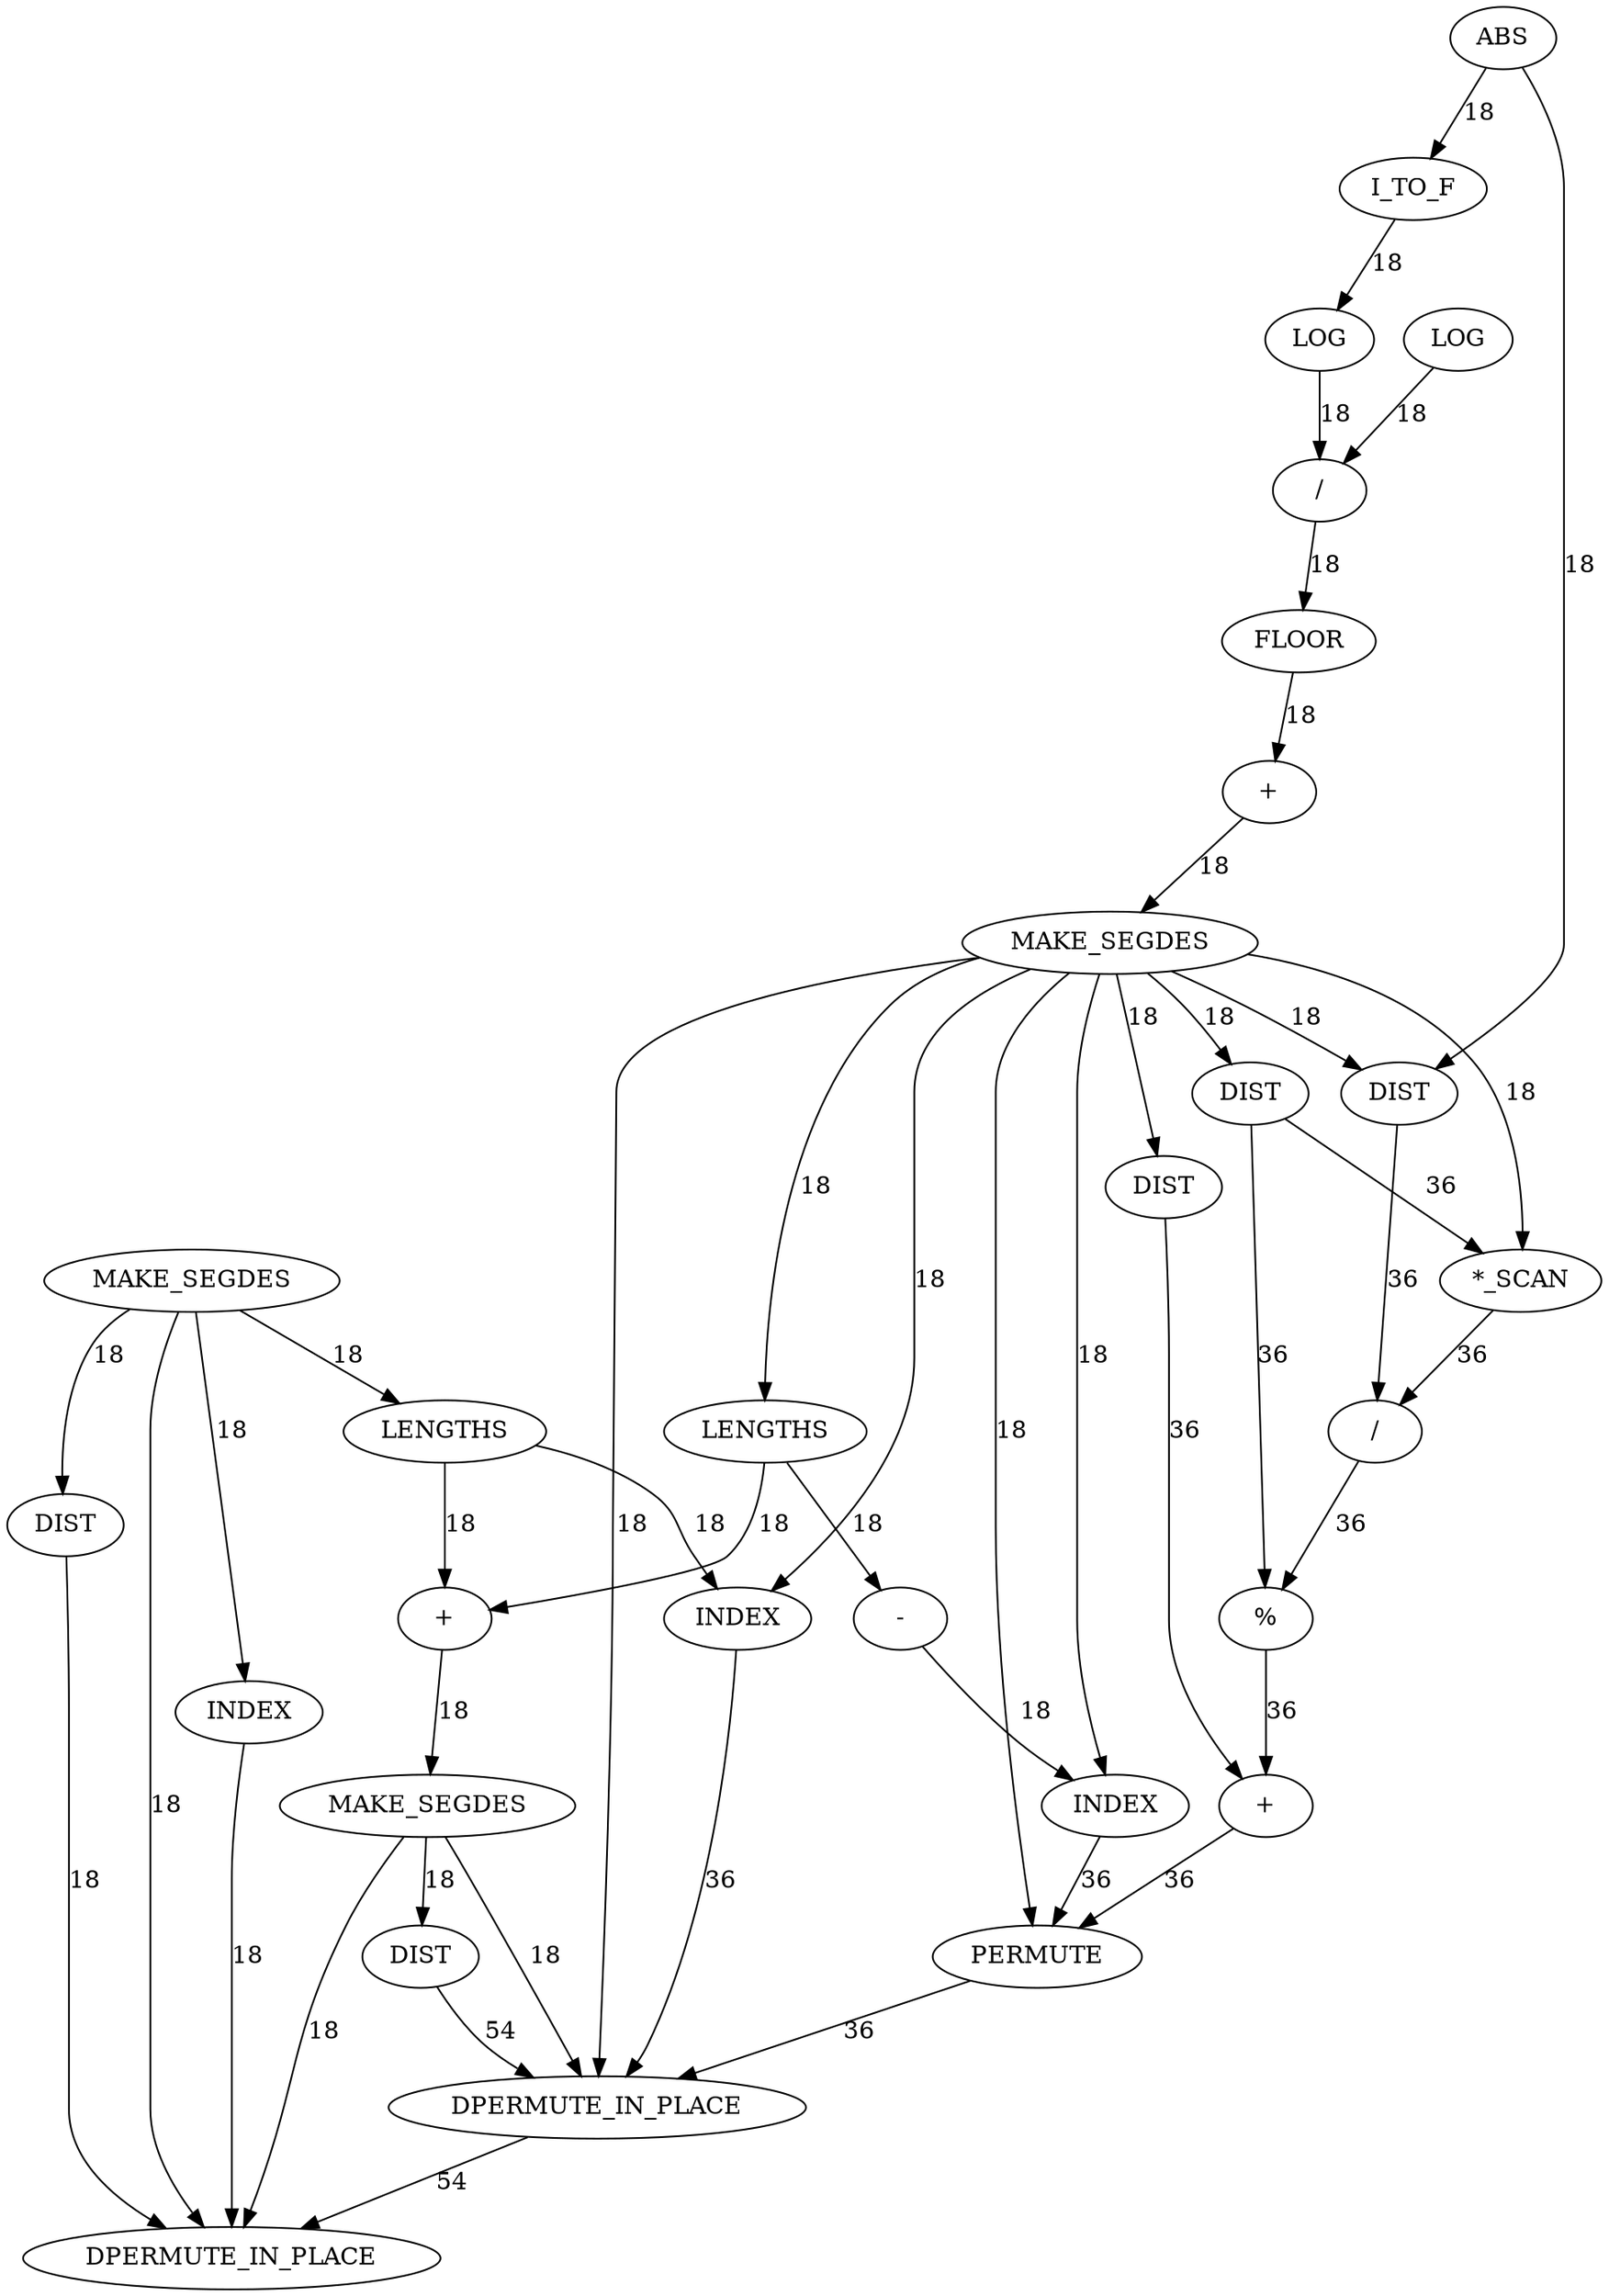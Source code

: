digraph {
	cg_A_INST_15264 [label="*_SCAN" cost=945]
	cg_A_INST_15304 [label=LENGTHS cost=648]
	cg_A_INST_15314 [label=INDEX cost=6536]
	cg_A_INST_15346 [label=LENGTHS cost=2541]
	cg_A_INST_15262 [label=DIST cost=2371]
	cg_A_INST_15251 [label="/" cost=479]
	cg_A_INST_15325 [label=MAKE_SEGDES cost=646]
	cg_A_INST_15256 [label=MAKE_SEGDES cost=522]
	cg_A_INST_15253 [label="+" cost=690]
	cg_A_INST_15370 [label=MAKE_SEGDES cost=604]
	cg_A_INST_15284 [label="/" cost=777]
	cg_A_INST_15248 [label=LOG cost=645]
	cg_A_INST_15269 [label=DIST cost=521]
	cg_A_INST_3087 [label=ABS cost=2452]
	cg_A_INST_15276 [label=DIST cost=604]
	cg_A_INST_15246 [label=LOG cost=565]
	cg_A_INST_15252 [label=FLOOR cost=817]
	cg_A_INST_15331 [label=DIST cost=561]
	cg_A_INST_15322 [label=PERMUTE cost=990]
	cg_A_INST_16468 [label=DPERMUTE_IN_PLACE cost=8250]
	cg_A_INST_15298 [label="+" cost=769]
	cg_A_INST_15243 [label=I_TO_F cost=8347]
	cg_A_INST_15295 [label="%" cost=566]
	cg_A_INST_15354 [label=INDEX cost=6149]
	cg_A_INST_15306 [label="-" cost=691]
	cg_A_INST_16469 [label=DPERMUTE_IN_PLACE cost=989]
	cg_A_INST_15342 [label=INDEX cost=7009]
	cg_A_INST_15365 [label="+" cost=608]
	cg_A_INST_15376 [label=DIST cost=604]
	cg_A_INST_15264 -> cg_A_INST_15284 [label=36 cost=36]
	cg_A_INST_15304 -> cg_A_INST_15306 [label=18 cost=18]
	cg_A_INST_15304 -> cg_A_INST_15365 [label=18 cost=18]
	cg_A_INST_15314 -> cg_A_INST_15322 [label=36 cost=36]
	cg_A_INST_15346 -> cg_A_INST_15354 [label=18 cost=18]
	cg_A_INST_15346 -> cg_A_INST_15365 [label=18 cost=18]
	cg_A_INST_15262 -> cg_A_INST_15264 [label=36 cost=36]
	cg_A_INST_15262 -> cg_A_INST_15295 [label=36 cost=36]
	cg_A_INST_15251 -> cg_A_INST_15252 [label=18 cost=18]
	cg_A_INST_15325 -> cg_A_INST_15331 [label=18 cost=18]
	cg_A_INST_15325 -> cg_A_INST_15342 [label=18 cost=18]
	cg_A_INST_15325 -> cg_A_INST_15346 [label=18 cost=18]
	cg_A_INST_15325 -> cg_A_INST_16469 [label=18 cost=18]
	cg_A_INST_15256 -> cg_A_INST_15262 [label=18 cost=18]
	cg_A_INST_15256 -> cg_A_INST_15264 [label=18 cost=18]
	cg_A_INST_15256 -> cg_A_INST_15269 [label=18 cost=18]
	cg_A_INST_15256 -> cg_A_INST_15276 [label=18 cost=18]
	cg_A_INST_15256 -> cg_A_INST_15304 [label=18 cost=18]
	cg_A_INST_15256 -> cg_A_INST_15314 [label=18 cost=18]
	cg_A_INST_15256 -> cg_A_INST_15322 [label=18 cost=18]
	cg_A_INST_15256 -> cg_A_INST_15354 [label=18 cost=18]
	cg_A_INST_15256 -> cg_A_INST_16468 [label=18 cost=18]
	cg_A_INST_15253 -> cg_A_INST_15256 [label=18 cost=18]
	cg_A_INST_15370 -> cg_A_INST_15376 [label=18 cost=18]
	cg_A_INST_15370 -> cg_A_INST_16468 [label=18 cost=18]
	cg_A_INST_15370 -> cg_A_INST_16469 [label=18 cost=18]
	cg_A_INST_15284 -> cg_A_INST_15295 [label=36 cost=36]
	cg_A_INST_15248 -> cg_A_INST_15251 [label=18 cost=18]
	cg_A_INST_15269 -> cg_A_INST_15284 [label=36 cost=36]
	cg_A_INST_3087 -> cg_A_INST_15243 [label=18 cost=18]
	cg_A_INST_3087 -> cg_A_INST_15269 [label=18 cost=18]
	cg_A_INST_15276 -> cg_A_INST_15298 [label=36 cost=36]
	cg_A_INST_15246 -> cg_A_INST_15251 [label=18 cost=18]
	cg_A_INST_15252 -> cg_A_INST_15253 [label=18 cost=18]
	cg_A_INST_15331 -> cg_A_INST_16469 [label=18 cost=18]
	cg_A_INST_15322 -> cg_A_INST_16468 [label=36 cost=36]
	cg_A_INST_16468 -> cg_A_INST_16469 [label=54 cost=54]
	cg_A_INST_15298 -> cg_A_INST_15322 [label=36 cost=36]
	cg_A_INST_15243 -> cg_A_INST_15246 [label=18 cost=18]
	cg_A_INST_15295 -> cg_A_INST_15298 [label=36 cost=36]
	cg_A_INST_15354 -> cg_A_INST_16468 [label=36 cost=36]
	cg_A_INST_15306 -> cg_A_INST_15314 [label=18 cost=18]
	cg_A_INST_15342 -> cg_A_INST_16469 [label=18 cost=18]
	cg_A_INST_15365 -> cg_A_INST_15370 [label=18 cost=18]
	cg_A_INST_15376 -> cg_A_INST_16468 [label=54 cost=54]
}
